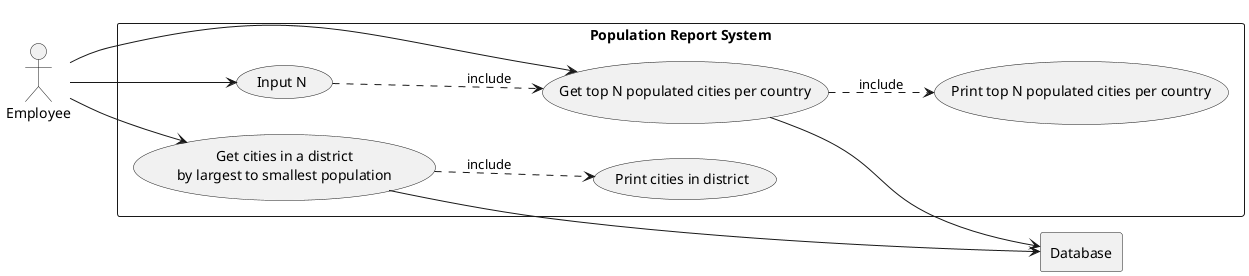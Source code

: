 @startuml
left to right direction
actor E as "Employee"

rectangle "Population Report System" {
    usecase UC11 as "Get cities in a district
    by largest to smallest population"

    usecase UC11a as "Print cities in district"

    usecase UC15 as "Get top N populated cities per country"

    usecase UC15b as "Input N"
    usecase UC15a as "Print top N populated cities per country"
}
rectangle Database

E --> UC11
UC11 ..> UC11a : include
UC11 --> Database

E --> UC15b
UC15b ..> UC15 : include
E --> UC15
UC15 ..> UC15a : include
UC15 --> Database


@enduml